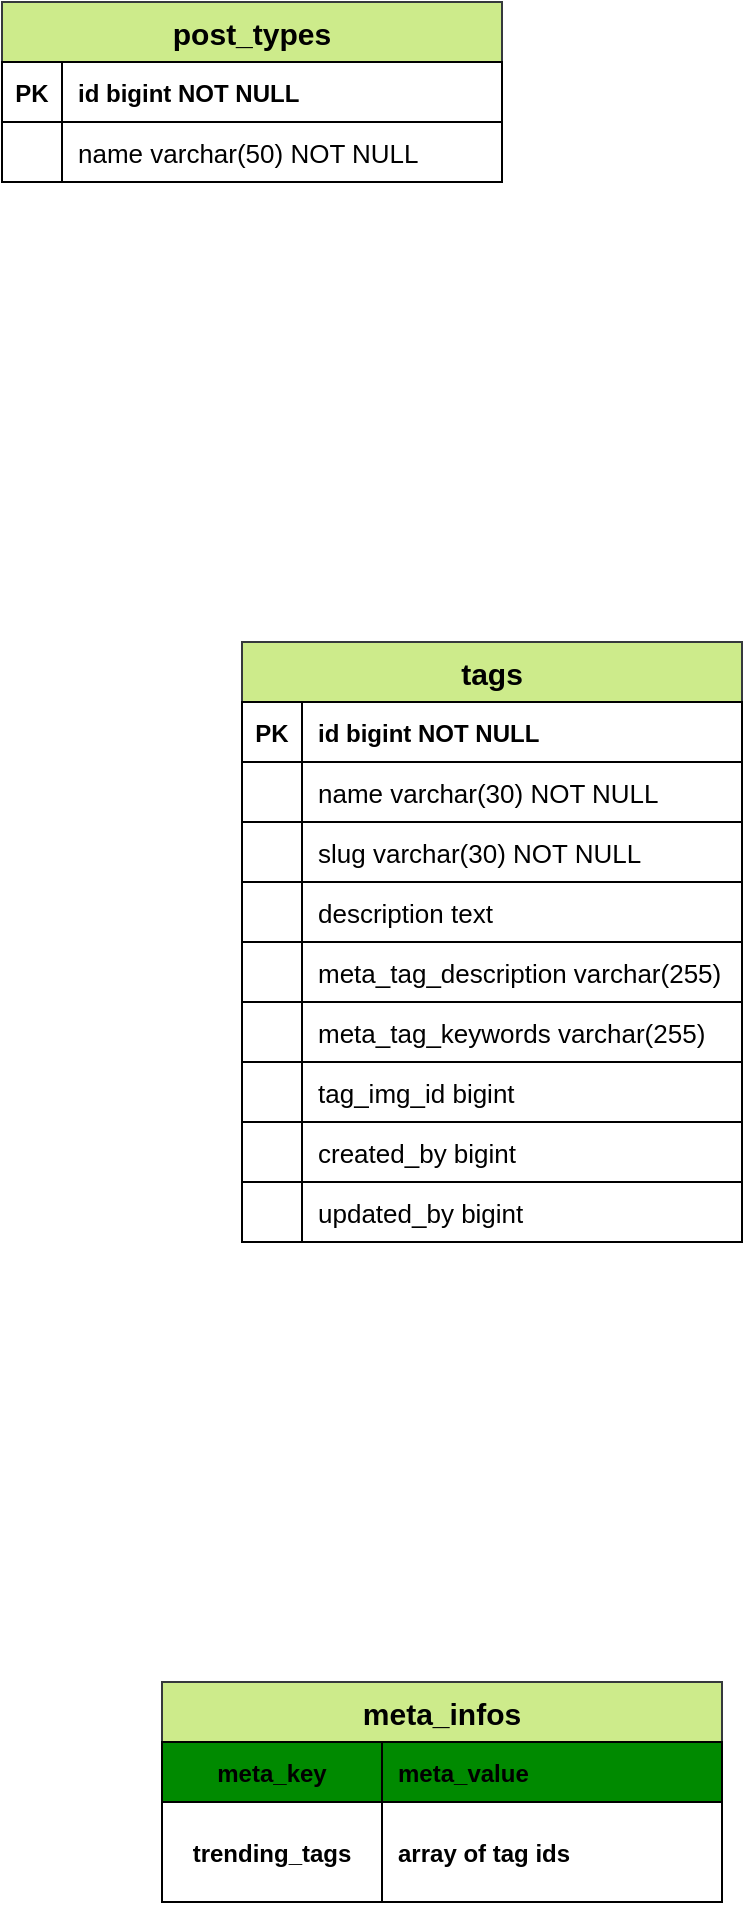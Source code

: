 <mxfile>
    <diagram id="JGKF3jAnsXC5R7CiAGKE" name="Page-1">
        <mxGraphModel dx="3523" dy="4316" grid="1" gridSize="10" guides="0" tooltips="1" connect="1" arrows="1" fold="1" page="1" pageScale="1" pageWidth="3000" pageHeight="2000" background="#ffffff" math="0" shadow="0">
            <root>
                <mxCell id="0"/>
                <mxCell id="1" parent="0"/>
                <mxCell id="24" value="post_types" style="shape=table;startSize=30;container=1;collapsible=1;childLayout=tableLayout;fixedRows=1;rowLines=0;fontStyle=1;align=center;resizeLast=1;strokeColor=#36393d;fillColor=#cdeb8b;fontColor=#000000;fontSize=15;labelBackgroundColor=none;labelBorderColor=none;fontFamily=Helvetica;rounded=0;" parent="1" vertex="1">
                    <mxGeometry x="-2760" y="-3680" width="250" height="90" as="geometry">
                        <mxRectangle x="-2740" y="-3680" width="170" height="30" as="alternateBounds"/>
                    </mxGeometry>
                </mxCell>
                <mxCell id="25" value="" style="shape=partialRectangle;collapsible=0;dropTarget=0;pointerEvents=0;fillColor=#FFFFFF;points=[[0,0.5],[1,0.5]];portConstraint=eastwest;top=0;left=0;right=0;bottom=1;strokeColor=#666666;labelBackgroundColor=none;noLabel=1;fontColor=#333333;fontFamily=Helvetica;rounded=0;" parent="24" vertex="1">
                    <mxGeometry y="30" width="250" height="30" as="geometry"/>
                </mxCell>
                <mxCell id="26" value="PK" style="shape=partialRectangle;overflow=hidden;connectable=0;fillColor=none;top=1;left=1;bottom=1;right=1;fontStyle=1;fontColor=#000000;strokeColor=#000000;fontFamily=Helvetica;rounded=0;" parent="25" vertex="1">
                    <mxGeometry width="30" height="30" as="geometry">
                        <mxRectangle width="30" height="30" as="alternateBounds"/>
                    </mxGeometry>
                </mxCell>
                <mxCell id="27" value="id bigint NOT NULL " style="shape=partialRectangle;overflow=hidden;connectable=0;fillColor=none;top=1;left=1;bottom=1;right=1;align=left;spacingLeft=6;fontStyle=1;fontColor=#000000;strokeColor=#000000;noLabel=0;portConstraintRotation=0;fontFamily=Helvetica;rounded=0;" parent="25" vertex="1">
                    <mxGeometry x="30" width="220" height="30" as="geometry">
                        <mxRectangle width="220" height="30" as="alternateBounds"/>
                    </mxGeometry>
                </mxCell>
                <mxCell id="28" value="" style="shape=partialRectangle;collapsible=0;dropTarget=0;pointerEvents=0;fillColor=#FFFFFF;points=[[0,0.5],[1,0.5]];portConstraint=eastwest;top=1;left=1;right=1;bottom=1;labelBorderColor=#000000;strokeColor=#000000;labelBackgroundColor=none;fontFamily=Helvetica;rounded=0;" parent="24" vertex="1">
                    <mxGeometry y="60" width="250" height="30" as="geometry"/>
                </mxCell>
                <mxCell id="29" value="" style="shape=partialRectangle;overflow=hidden;connectable=0;fillColor=none;top=0;left=0;bottom=0;right=0;fontFamily=Helvetica;rounded=0;" parent="28" vertex="1">
                    <mxGeometry width="30" height="30" as="geometry">
                        <mxRectangle width="30" height="30" as="alternateBounds"/>
                    </mxGeometry>
                </mxCell>
                <mxCell id="30" value="name varchar(50) NOT NULL" style="shape=partialRectangle;overflow=hidden;connectable=0;fillColor=none;top=0;left=1;bottom=0;right=0;align=left;spacingLeft=6;fontColor=#000000;strokeColor=#000000;fontSize=13;fontFamily=Helvetica;rounded=0;" parent="28" vertex="1">
                    <mxGeometry x="30" width="220" height="30" as="geometry">
                        <mxRectangle width="220" height="30" as="alternateBounds"/>
                    </mxGeometry>
                </mxCell>
                <mxCell id="31" value="tags" style="shape=table;startSize=30;container=1;collapsible=1;childLayout=tableLayout;fixedRows=1;rowLines=0;fontStyle=1;align=center;resizeLast=1;strokeColor=#36393d;fillColor=#cdeb8b;fontColor=#000000;fontSize=15;labelBackgroundColor=none;labelBorderColor=none;fontFamily=Helvetica;rounded=0;" parent="1" vertex="1">
                    <mxGeometry x="-2640" y="-3360" width="250" height="300" as="geometry">
                        <mxRectangle x="-2640" y="-3320" width="170" height="30" as="alternateBounds"/>
                    </mxGeometry>
                </mxCell>
                <mxCell id="32" value="" style="shape=partialRectangle;collapsible=0;dropTarget=0;pointerEvents=0;fillColor=#FFFFFF;points=[[0,0.5],[1,0.5]];portConstraint=eastwest;top=0;left=0;right=0;bottom=1;strokeColor=#666666;labelBackgroundColor=none;noLabel=1;fontColor=#333333;fontFamily=Helvetica;rounded=0;" parent="31" vertex="1">
                    <mxGeometry y="30" width="250" height="30" as="geometry"/>
                </mxCell>
                <mxCell id="33" value="PK" style="shape=partialRectangle;overflow=hidden;connectable=0;fillColor=none;top=1;left=1;bottom=1;right=1;fontStyle=1;fontColor=#000000;strokeColor=#000000;fontFamily=Helvetica;rounded=0;" parent="32" vertex="1">
                    <mxGeometry width="30" height="30" as="geometry">
                        <mxRectangle width="30" height="30" as="alternateBounds"/>
                    </mxGeometry>
                </mxCell>
                <mxCell id="34" value="id bigint NOT NULL " style="shape=partialRectangle;overflow=hidden;connectable=0;fillColor=none;top=1;left=1;bottom=1;right=1;align=left;spacingLeft=6;fontStyle=1;fontColor=#000000;strokeColor=#000000;noLabel=0;portConstraintRotation=0;fontFamily=Helvetica;rounded=0;" parent="32" vertex="1">
                    <mxGeometry x="30" width="220" height="30" as="geometry">
                        <mxRectangle width="220" height="30" as="alternateBounds"/>
                    </mxGeometry>
                </mxCell>
                <mxCell id="35" value="" style="shape=partialRectangle;collapsible=0;dropTarget=0;pointerEvents=0;fillColor=#FFFFFF;points=[[0,0.5],[1,0.5]];portConstraint=eastwest;top=1;left=1;right=1;bottom=1;labelBorderColor=#000000;strokeColor=#000000;labelBackgroundColor=none;fontFamily=Helvetica;rounded=0;" parent="31" vertex="1">
                    <mxGeometry y="60" width="250" height="30" as="geometry"/>
                </mxCell>
                <mxCell id="36" value="" style="shape=partialRectangle;overflow=hidden;connectable=0;fillColor=none;top=0;left=0;bottom=0;right=0;fontFamily=Helvetica;rounded=0;" parent="35" vertex="1">
                    <mxGeometry width="30" height="30" as="geometry">
                        <mxRectangle width="30" height="30" as="alternateBounds"/>
                    </mxGeometry>
                </mxCell>
                <mxCell id="37" value="name varchar(30) NOT NULL" style="shape=partialRectangle;overflow=hidden;connectable=0;fillColor=none;top=0;left=1;bottom=0;right=0;align=left;spacingLeft=6;fontColor=#000000;strokeColor=#000000;fontSize=13;fontFamily=Helvetica;rounded=0;" parent="35" vertex="1">
                    <mxGeometry x="30" width="220" height="30" as="geometry">
                        <mxRectangle width="220" height="30" as="alternateBounds"/>
                    </mxGeometry>
                </mxCell>
                <mxCell id="38" value="" style="shape=partialRectangle;collapsible=0;dropTarget=0;pointerEvents=0;fillColor=#FFFFFF;points=[[0,0.5],[1,0.5]];portConstraint=eastwest;top=1;left=1;right=1;bottom=1;labelBorderColor=#000000;strokeColor=#000000;labelBackgroundColor=none;fontFamily=Helvetica;rounded=0;" parent="31" vertex="1">
                    <mxGeometry y="90" width="250" height="30" as="geometry"/>
                </mxCell>
                <mxCell id="39" value="" style="shape=partialRectangle;overflow=hidden;connectable=0;fillColor=none;top=0;left=0;bottom=0;right=0;fontFamily=Helvetica;rounded=0;" parent="38" vertex="1">
                    <mxGeometry width="30" height="30" as="geometry">
                        <mxRectangle width="30" height="30" as="alternateBounds"/>
                    </mxGeometry>
                </mxCell>
                <mxCell id="40" value="slug varchar(30) NOT NULL" style="shape=partialRectangle;overflow=hidden;connectable=0;fillColor=none;top=0;left=1;bottom=0;right=0;align=left;spacingLeft=6;fontColor=#000000;strokeColor=#000000;fontSize=13;fontFamily=Helvetica;rounded=0;" parent="38" vertex="1">
                    <mxGeometry x="30" width="220" height="30" as="geometry">
                        <mxRectangle width="220" height="30" as="alternateBounds"/>
                    </mxGeometry>
                </mxCell>
                <mxCell id="89" value="" style="shape=partialRectangle;collapsible=0;dropTarget=0;pointerEvents=0;fillColor=#FFFFFF;points=[[0,0.5],[1,0.5]];portConstraint=eastwest;top=1;left=1;right=1;bottom=1;labelBorderColor=#000000;strokeColor=#000000;labelBackgroundColor=none;fontFamily=Helvetica;rounded=0;" parent="31" vertex="1">
                    <mxGeometry y="120" width="250" height="30" as="geometry"/>
                </mxCell>
                <mxCell id="90" value="" style="shape=partialRectangle;overflow=hidden;connectable=0;fillColor=none;top=0;left=0;bottom=0;right=0;fontFamily=Helvetica;rounded=0;" parent="89" vertex="1">
                    <mxGeometry width="30" height="30" as="geometry">
                        <mxRectangle width="30" height="30" as="alternateBounds"/>
                    </mxGeometry>
                </mxCell>
                <mxCell id="91" value="description text  " style="shape=partialRectangle;overflow=hidden;connectable=0;fillColor=none;top=0;left=1;bottom=0;right=0;align=left;spacingLeft=6;fontColor=#000000;strokeColor=#000000;fontSize=13;fontFamily=Helvetica;rounded=0;" parent="89" vertex="1">
                    <mxGeometry x="30" width="220" height="30" as="geometry">
                        <mxRectangle width="220" height="30" as="alternateBounds"/>
                    </mxGeometry>
                </mxCell>
                <mxCell id="51" value="" style="shape=partialRectangle;collapsible=0;dropTarget=0;pointerEvents=0;fillColor=#FFFFFF;points=[[0,0.5],[1,0.5]];portConstraint=eastwest;top=1;left=1;right=1;bottom=1;labelBorderColor=#000000;strokeColor=#000000;labelBackgroundColor=none;fontFamily=Helvetica;rounded=0;" parent="31" vertex="1">
                    <mxGeometry y="150" width="250" height="30" as="geometry"/>
                </mxCell>
                <mxCell id="52" value="" style="shape=partialRectangle;overflow=hidden;connectable=0;fillColor=none;top=0;left=0;bottom=0;right=0;fontFamily=Helvetica;rounded=0;" parent="51" vertex="1">
                    <mxGeometry width="30" height="30" as="geometry">
                        <mxRectangle width="30" height="30" as="alternateBounds"/>
                    </mxGeometry>
                </mxCell>
                <mxCell id="53" value="meta_tag_description varchar(255) " style="shape=partialRectangle;overflow=hidden;connectable=0;fillColor=none;top=0;left=1;bottom=0;right=0;align=left;spacingLeft=6;fontColor=#000000;strokeColor=#000000;fontSize=13;fontFamily=Helvetica;rounded=0;" parent="51" vertex="1">
                    <mxGeometry x="30" width="220" height="30" as="geometry">
                        <mxRectangle width="220" height="30" as="alternateBounds"/>
                    </mxGeometry>
                </mxCell>
                <mxCell id="54" value="" style="shape=partialRectangle;collapsible=0;dropTarget=0;pointerEvents=0;fillColor=#FFFFFF;points=[[0,0.5],[1,0.5]];portConstraint=eastwest;top=1;left=1;right=1;bottom=1;labelBorderColor=#000000;strokeColor=#000000;labelBackgroundColor=none;fontFamily=Helvetica;rounded=0;" parent="31" vertex="1">
                    <mxGeometry y="180" width="250" height="30" as="geometry"/>
                </mxCell>
                <mxCell id="55" value="" style="shape=partialRectangle;overflow=hidden;connectable=0;fillColor=none;top=0;left=0;bottom=0;right=0;fontFamily=Helvetica;rounded=0;" parent="54" vertex="1">
                    <mxGeometry width="30" height="30" as="geometry">
                        <mxRectangle width="30" height="30" as="alternateBounds"/>
                    </mxGeometry>
                </mxCell>
                <mxCell id="56" value="meta_tag_keywords varchar(255) " style="shape=partialRectangle;overflow=hidden;connectable=0;fillColor=none;top=0;left=1;bottom=0;right=0;align=left;spacingLeft=6;fontColor=#000000;strokeColor=#000000;fontSize=13;fontFamily=Helvetica;rounded=0;" parent="54" vertex="1">
                    <mxGeometry x="30" width="220" height="30" as="geometry">
                        <mxRectangle width="220" height="30" as="alternateBounds"/>
                    </mxGeometry>
                </mxCell>
                <mxCell id="92" value="" style="shape=partialRectangle;collapsible=0;dropTarget=0;pointerEvents=0;fillColor=#FFFFFF;points=[[0,0.5],[1,0.5]];portConstraint=eastwest;top=1;left=1;right=1;bottom=1;labelBorderColor=#000000;strokeColor=#000000;labelBackgroundColor=none;fontFamily=Helvetica;rounded=0;" parent="31" vertex="1">
                    <mxGeometry y="210" width="250" height="30" as="geometry"/>
                </mxCell>
                <mxCell id="93" value="" style="shape=partialRectangle;overflow=hidden;connectable=0;fillColor=none;top=0;left=0;bottom=0;right=0;fontFamily=Helvetica;rounded=0;" parent="92" vertex="1">
                    <mxGeometry width="30" height="30" as="geometry">
                        <mxRectangle width="30" height="30" as="alternateBounds"/>
                    </mxGeometry>
                </mxCell>
                <mxCell id="94" value="tag_img_id bigint " style="shape=partialRectangle;overflow=hidden;connectable=0;fillColor=none;top=0;left=1;bottom=0;right=0;align=left;spacingLeft=6;fontColor=#000000;strokeColor=#000000;fontSize=13;fontFamily=Helvetica;rounded=0;" parent="92" vertex="1">
                    <mxGeometry x="30" width="220" height="30" as="geometry">
                        <mxRectangle width="220" height="30" as="alternateBounds"/>
                    </mxGeometry>
                </mxCell>
                <mxCell id="108" value="" style="shape=partialRectangle;collapsible=0;dropTarget=0;pointerEvents=0;fillColor=#FFFFFF;points=[[0,0.5],[1,0.5]];portConstraint=eastwest;top=1;left=1;right=1;bottom=1;labelBorderColor=#000000;strokeColor=#000000;labelBackgroundColor=none;fontFamily=Helvetica;rounded=0;" parent="31" vertex="1">
                    <mxGeometry y="240" width="250" height="30" as="geometry"/>
                </mxCell>
                <mxCell id="109" value="" style="shape=partialRectangle;overflow=hidden;connectable=0;fillColor=none;top=0;left=0;bottom=0;right=0;fontFamily=Helvetica;rounded=0;" parent="108" vertex="1">
                    <mxGeometry width="30" height="30" as="geometry">
                        <mxRectangle width="30" height="30" as="alternateBounds"/>
                    </mxGeometry>
                </mxCell>
                <mxCell id="110" value="created_by bigint " style="shape=partialRectangle;overflow=hidden;connectable=0;fillColor=none;top=0;left=1;bottom=0;right=0;align=left;spacingLeft=6;fontColor=#000000;strokeColor=#000000;fontSize=13;fontFamily=Helvetica;rounded=0;" parent="108" vertex="1">
                    <mxGeometry x="30" width="220" height="30" as="geometry">
                        <mxRectangle width="220" height="30" as="alternateBounds"/>
                    </mxGeometry>
                </mxCell>
                <mxCell id="111" value="" style="shape=partialRectangle;collapsible=0;dropTarget=0;pointerEvents=0;fillColor=#FFFFFF;points=[[0,0.5],[1,0.5]];portConstraint=eastwest;top=1;left=1;right=1;bottom=1;labelBorderColor=#000000;strokeColor=#000000;labelBackgroundColor=none;fontFamily=Helvetica;rounded=0;" vertex="1" parent="31">
                    <mxGeometry y="270" width="250" height="30" as="geometry"/>
                </mxCell>
                <mxCell id="112" value="" style="shape=partialRectangle;overflow=hidden;connectable=0;fillColor=none;top=0;left=0;bottom=0;right=0;fontFamily=Helvetica;rounded=0;" vertex="1" parent="111">
                    <mxGeometry width="30" height="30" as="geometry">
                        <mxRectangle width="30" height="30" as="alternateBounds"/>
                    </mxGeometry>
                </mxCell>
                <mxCell id="113" value="updated_by bigint " style="shape=partialRectangle;overflow=hidden;connectable=0;fillColor=none;top=0;left=1;bottom=0;right=0;align=left;spacingLeft=6;fontColor=#000000;strokeColor=#000000;fontSize=13;fontFamily=Helvetica;rounded=0;" vertex="1" parent="111">
                    <mxGeometry x="30" width="220" height="30" as="geometry">
                        <mxRectangle width="220" height="30" as="alternateBounds"/>
                    </mxGeometry>
                </mxCell>
                <mxCell id="98" value="meta_infos" style="shape=table;startSize=30;container=1;collapsible=1;childLayout=tableLayout;fixedRows=1;rowLines=0;fontStyle=1;align=center;resizeLast=1;strokeColor=#36393d;fillColor=#cdeb8b;fontColor=#000000;fontSize=15;labelBackgroundColor=none;labelBorderColor=none;fontFamily=Helvetica;rounded=0;" parent="1" vertex="1">
                    <mxGeometry x="-2680" y="-2840" width="280" height="110" as="geometry">
                        <mxRectangle x="-2680" y="-2840" width="170" height="30" as="alternateBounds"/>
                    </mxGeometry>
                </mxCell>
                <mxCell id="105" value="" style="shape=partialRectangle;collapsible=0;dropTarget=0;pointerEvents=0;fillColor=#008a00;points=[[0,0.5],[1,0.5]];portConstraint=eastwest;top=0;left=0;right=0;bottom=1;strokeColor=#005700;labelBackgroundColor=none;noLabel=1;fontColor=#ffffff;fontFamily=Helvetica;rounded=0;" parent="98" vertex="1">
                    <mxGeometry y="30" width="280" height="30" as="geometry"/>
                </mxCell>
                <mxCell id="106" value="meta_key" style="shape=partialRectangle;overflow=hidden;connectable=0;fillColor=none;top=1;left=1;bottom=1;right=1;fontStyle=1;fontColor=#000000;strokeColor=#000000;fontFamily=Helvetica;rounded=0;align=center;" parent="105" vertex="1">
                    <mxGeometry width="110" height="30" as="geometry">
                        <mxRectangle width="110" height="30" as="alternateBounds"/>
                    </mxGeometry>
                </mxCell>
                <mxCell id="107" value="meta_value" style="shape=partialRectangle;overflow=hidden;connectable=0;fillColor=none;top=1;left=1;bottom=1;right=1;align=left;spacingLeft=6;fontStyle=1;fontColor=#000000;strokeColor=#000000;noLabel=0;portConstraintRotation=0;fontFamily=Helvetica;rounded=0;" parent="105" vertex="1">
                    <mxGeometry x="110" width="170" height="30" as="geometry">
                        <mxRectangle width="170" height="30" as="alternateBounds"/>
                    </mxGeometry>
                </mxCell>
                <mxCell id="99" value="" style="shape=partialRectangle;collapsible=0;dropTarget=0;pointerEvents=0;fillColor=#FFFFFF;points=[[0,0.5],[1,0.5]];portConstraint=eastwest;top=0;left=0;right=0;bottom=1;strokeColor=#666666;labelBackgroundColor=none;noLabel=1;fontColor=#333333;fontFamily=Helvetica;rounded=0;" parent="98" vertex="1">
                    <mxGeometry y="60" width="280" height="50" as="geometry"/>
                </mxCell>
                <mxCell id="100" value="trending_tags" style="shape=partialRectangle;overflow=hidden;connectable=0;fillColor=none;top=1;left=1;bottom=1;right=1;fontStyle=1;fontColor=#000000;strokeColor=#000000;fontFamily=Helvetica;rounded=0;align=center;" parent="99" vertex="1">
                    <mxGeometry width="110" height="50" as="geometry">
                        <mxRectangle width="110" height="50" as="alternateBounds"/>
                    </mxGeometry>
                </mxCell>
                <mxCell id="101" value="array of tag ids" style="shape=partialRectangle;overflow=hidden;connectable=0;fillColor=none;top=1;left=1;bottom=1;right=1;align=left;spacingLeft=6;fontStyle=1;fontColor=#000000;strokeColor=#000000;noLabel=0;portConstraintRotation=0;fontFamily=Helvetica;rounded=0;" parent="99" vertex="1">
                    <mxGeometry x="110" width="170" height="50" as="geometry">
                        <mxRectangle width="170" height="50" as="alternateBounds"/>
                    </mxGeometry>
                </mxCell>
            </root>
        </mxGraphModel>
    </diagram>
</mxfile>
